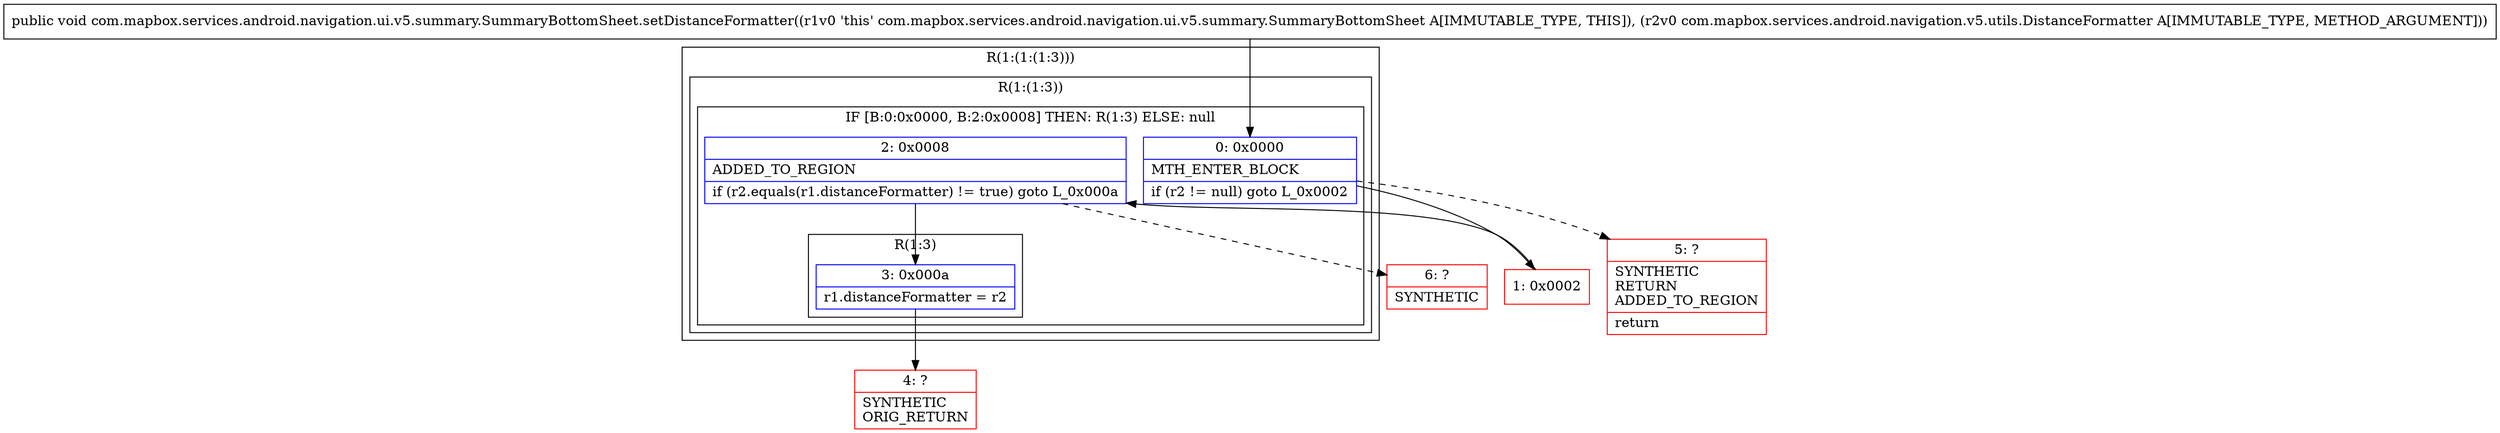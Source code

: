 digraph "CFG forcom.mapbox.services.android.navigation.ui.v5.summary.SummaryBottomSheet.setDistanceFormatter(Lcom\/mapbox\/services\/android\/navigation\/v5\/utils\/DistanceFormatter;)V" {
subgraph cluster_Region_968621982 {
label = "R(1:(1:(1:3)))";
node [shape=record,color=blue];
subgraph cluster_Region_642054668 {
label = "R(1:(1:3))";
node [shape=record,color=blue];
subgraph cluster_IfRegion_972416035 {
label = "IF [B:0:0x0000, B:2:0x0008] THEN: R(1:3) ELSE: null";
node [shape=record,color=blue];
Node_0 [shape=record,label="{0\:\ 0x0000|MTH_ENTER_BLOCK\l|if (r2 != null) goto L_0x0002\l}"];
Node_2 [shape=record,label="{2\:\ 0x0008|ADDED_TO_REGION\l|if (r2.equals(r1.distanceFormatter) != true) goto L_0x000a\l}"];
subgraph cluster_Region_1458230903 {
label = "R(1:3)";
node [shape=record,color=blue];
Node_3 [shape=record,label="{3\:\ 0x000a|r1.distanceFormatter = r2\l}"];
}
}
}
}
Node_1 [shape=record,color=red,label="{1\:\ 0x0002}"];
Node_4 [shape=record,color=red,label="{4\:\ ?|SYNTHETIC\lORIG_RETURN\l}"];
Node_5 [shape=record,color=red,label="{5\:\ ?|SYNTHETIC\lRETURN\lADDED_TO_REGION\l|return\l}"];
Node_6 [shape=record,color=red,label="{6\:\ ?|SYNTHETIC\l}"];
MethodNode[shape=record,label="{public void com.mapbox.services.android.navigation.ui.v5.summary.SummaryBottomSheet.setDistanceFormatter((r1v0 'this' com.mapbox.services.android.navigation.ui.v5.summary.SummaryBottomSheet A[IMMUTABLE_TYPE, THIS]), (r2v0 com.mapbox.services.android.navigation.v5.utils.DistanceFormatter A[IMMUTABLE_TYPE, METHOD_ARGUMENT])) }"];
MethodNode -> Node_0;
Node_0 -> Node_1;
Node_0 -> Node_5[style=dashed];
Node_2 -> Node_3;
Node_2 -> Node_6[style=dashed];
Node_3 -> Node_4;
Node_1 -> Node_2;
}

